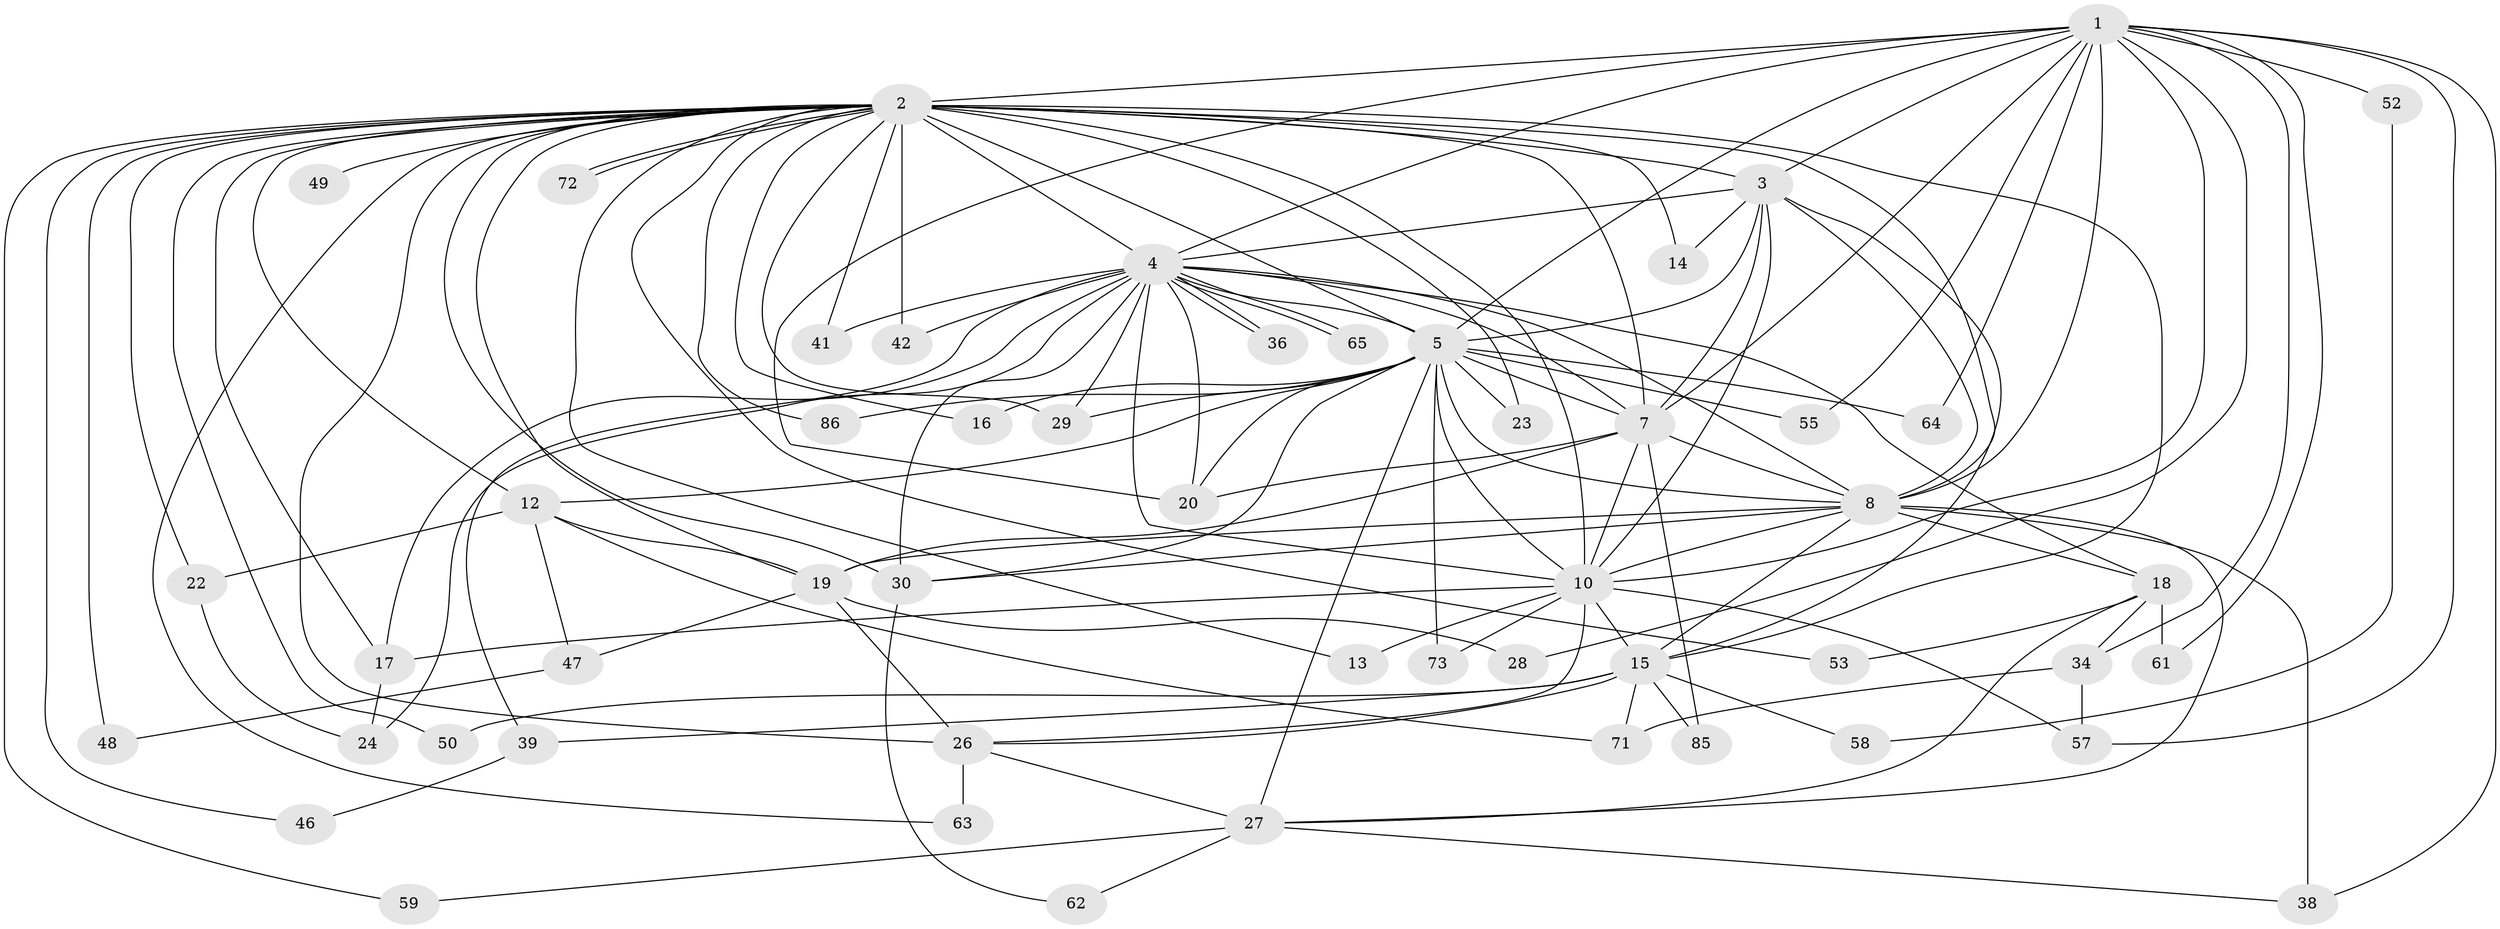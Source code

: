// original degree distribution, {17: 0.04597701149425287, 19: 0.011494252873563218, 14: 0.011494252873563218, 23: 0.011494252873563218, 20: 0.011494252873563218, 13: 0.011494252873563218, 26: 0.011494252873563218, 2: 0.5747126436781609, 7: 0.04597701149425287, 4: 0.05747126436781609, 6: 0.022988505747126436, 3: 0.16091954022988506, 5: 0.011494252873563218, 8: 0.011494252873563218}
// Generated by graph-tools (version 1.1) at 2025/17/03/04/25 18:17:47]
// undirected, 52 vertices, 132 edges
graph export_dot {
graph [start="1"]
  node [color=gray90,style=filled];
  1 [super="+25"];
  2 [super="+6+11+67"];
  3 [super="+33"];
  4 [super="+44"];
  5 [super="+56+51"];
  7;
  8 [super="+84+74+66"];
  10;
  12;
  13;
  14;
  15 [super="+35"];
  16;
  17 [super="+87+43"];
  18;
  19 [super="+45+21+78"];
  20 [super="+80"];
  22;
  23;
  24;
  26 [super="+32"];
  27 [super="+82+37"];
  28;
  29;
  30 [super="+79+70+77+54"];
  34;
  36;
  38;
  39;
  41;
  42;
  46;
  47;
  48;
  49;
  50;
  52;
  53;
  55;
  57 [super="+75"];
  58;
  59;
  61;
  62;
  63;
  64;
  65;
  71 [super="+76"];
  72;
  73;
  85;
  86;
  1 -- 2 [weight=3];
  1 -- 3 [weight=2];
  1 -- 4;
  1 -- 5;
  1 -- 7;
  1 -- 8;
  1 -- 10 [weight=2];
  1 -- 20;
  1 -- 28;
  1 -- 34;
  1 -- 52 [weight=2];
  1 -- 55;
  1 -- 57;
  1 -- 64;
  1 -- 38;
  1 -- 61;
  2 -- 3 [weight=5];
  2 -- 4 [weight=3];
  2 -- 5 [weight=3];
  2 -- 7 [weight=3];
  2 -- 8 [weight=4];
  2 -- 10 [weight=3];
  2 -- 23;
  2 -- 29;
  2 -- 46;
  2 -- 49 [weight=2];
  2 -- 59;
  2 -- 72;
  2 -- 72;
  2 -- 19 [weight=4];
  2 -- 12;
  2 -- 13;
  2 -- 14;
  2 -- 15;
  2 -- 16;
  2 -- 17;
  2 -- 22;
  2 -- 86;
  2 -- 26 [weight=2];
  2 -- 30 [weight=3];
  2 -- 41;
  2 -- 42;
  2 -- 48;
  2 -- 50;
  2 -- 53;
  2 -- 63;
  3 -- 4;
  3 -- 5;
  3 -- 7;
  3 -- 8;
  3 -- 10;
  3 -- 14;
  3 -- 15;
  4 -- 5;
  4 -- 7;
  4 -- 8 [weight=2];
  4 -- 10;
  4 -- 17;
  4 -- 18;
  4 -- 24;
  4 -- 29;
  4 -- 36;
  4 -- 36;
  4 -- 39;
  4 -- 41;
  4 -- 42;
  4 -- 65;
  4 -- 65;
  4 -- 30;
  4 -- 20;
  5 -- 7;
  5 -- 8;
  5 -- 10;
  5 -- 16;
  5 -- 20;
  5 -- 23;
  5 -- 27;
  5 -- 55;
  5 -- 64;
  5 -- 73;
  5 -- 86;
  5 -- 12;
  5 -- 30;
  5 -- 29;
  7 -- 8;
  7 -- 10;
  7 -- 85;
  7 -- 20;
  7 -- 19 [weight=2];
  8 -- 10 [weight=2];
  8 -- 18;
  8 -- 38;
  8 -- 30;
  8 -- 19;
  8 -- 27;
  8 -- 15;
  10 -- 13;
  10 -- 15;
  10 -- 26;
  10 -- 57;
  10 -- 73;
  10 -- 17;
  12 -- 19;
  12 -- 22;
  12 -- 47;
  12 -- 71;
  15 -- 71;
  15 -- 39;
  15 -- 50;
  15 -- 85;
  15 -- 58;
  15 -- 26;
  17 -- 24;
  18 -- 34;
  18 -- 53;
  18 -- 61;
  18 -- 27;
  19 -- 28;
  19 -- 47;
  19 -- 26;
  22 -- 24;
  26 -- 27;
  26 -- 63;
  27 -- 59;
  27 -- 62;
  27 -- 38;
  30 -- 62;
  34 -- 71;
  34 -- 57;
  39 -- 46;
  47 -- 48;
  52 -- 58;
}

